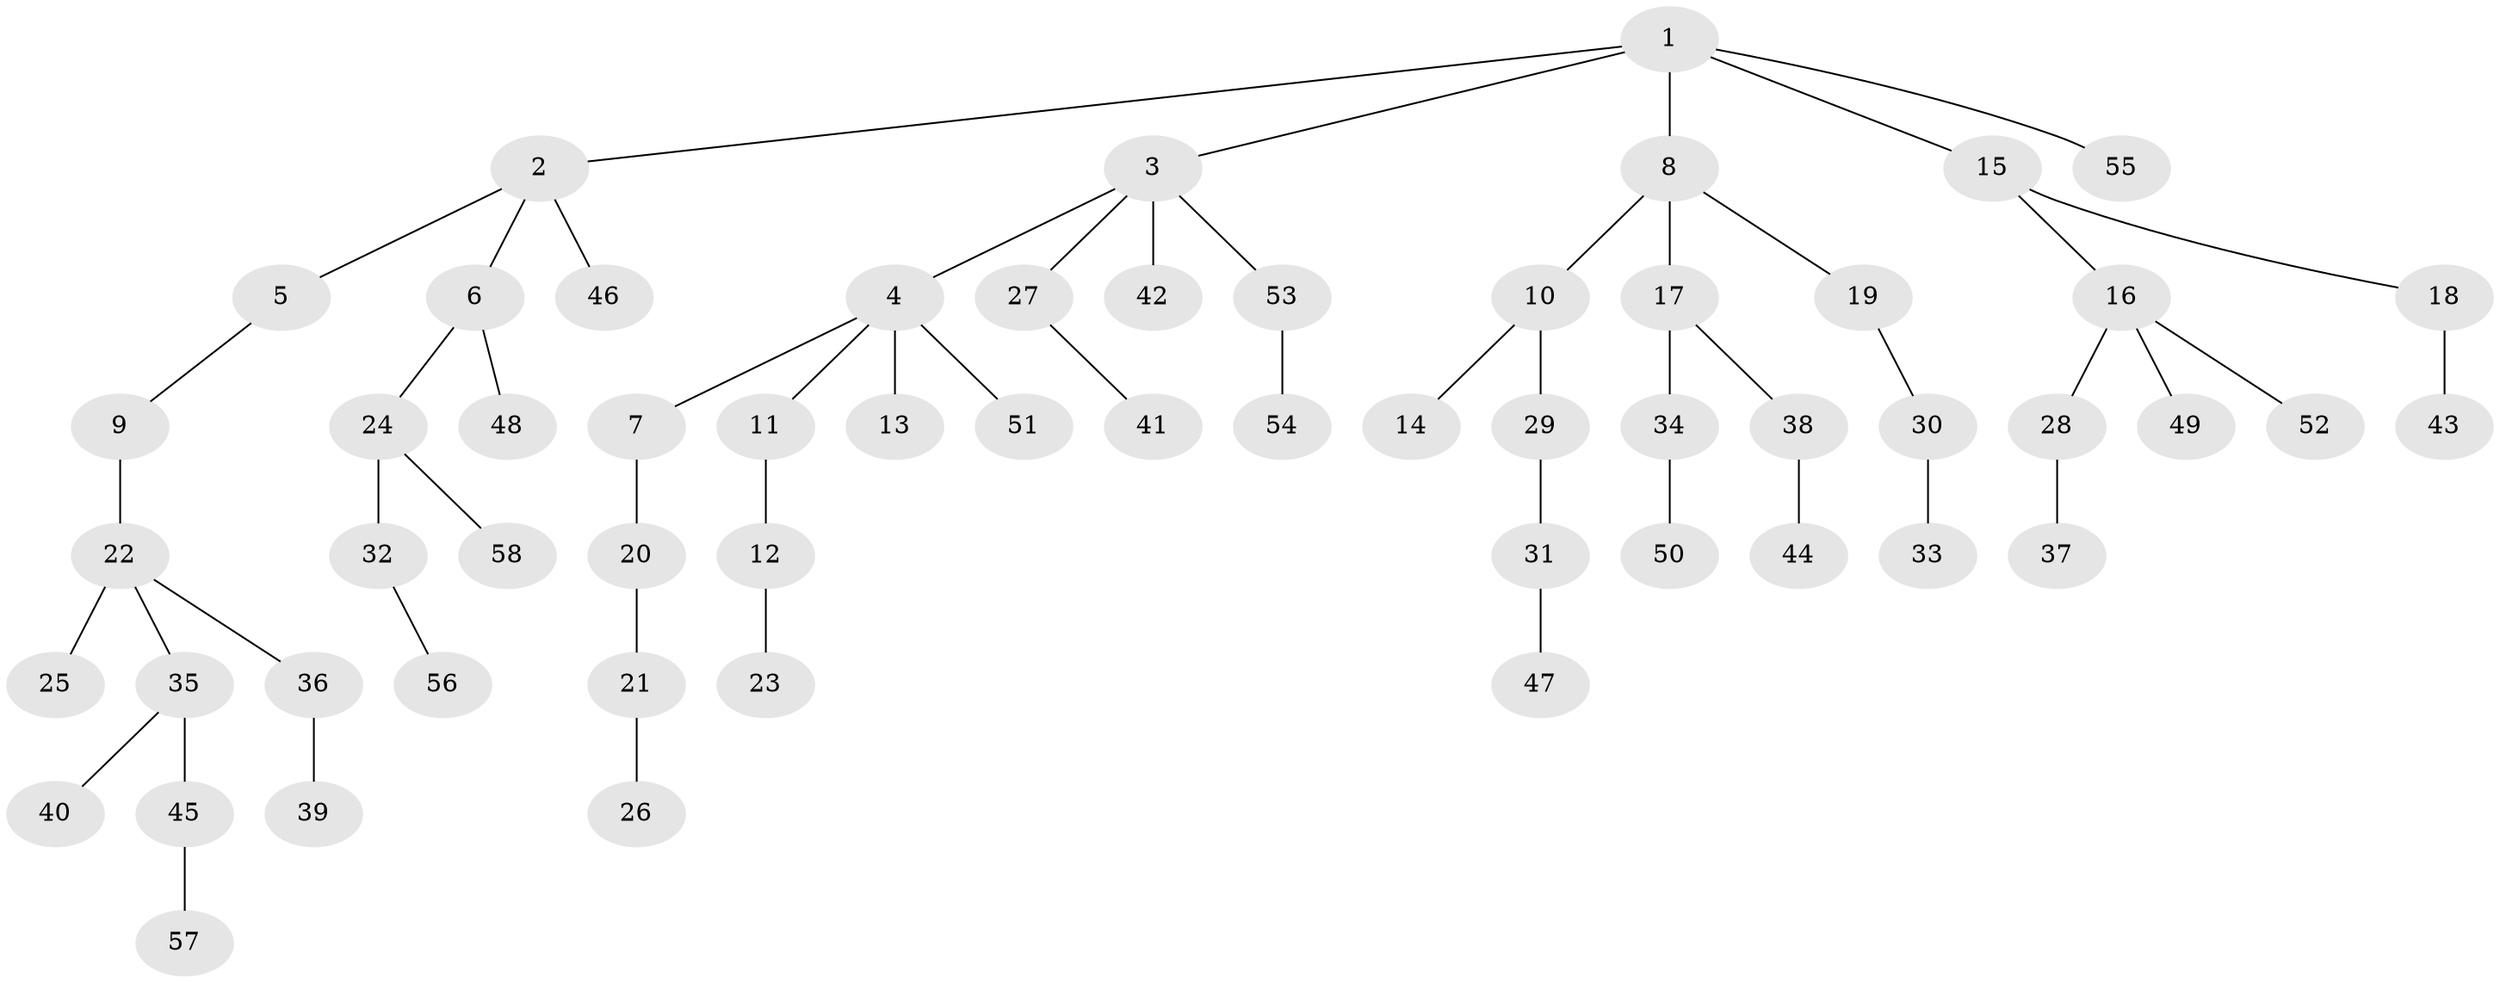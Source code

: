 // original degree distribution, {6: 0.02608695652173913, 5: 0.02608695652173913, 7: 0.008695652173913044, 2: 0.21739130434782608, 3: 0.14782608695652175, 1: 0.5130434782608696, 4: 0.06086956521739131}
// Generated by graph-tools (version 1.1) at 2025/36/03/09/25 02:36:59]
// undirected, 58 vertices, 57 edges
graph export_dot {
graph [start="1"]
  node [color=gray90,style=filled];
  1;
  2;
  3;
  4;
  5;
  6;
  7;
  8;
  9;
  10;
  11;
  12;
  13;
  14;
  15;
  16;
  17;
  18;
  19;
  20;
  21;
  22;
  23;
  24;
  25;
  26;
  27;
  28;
  29;
  30;
  31;
  32;
  33;
  34;
  35;
  36;
  37;
  38;
  39;
  40;
  41;
  42;
  43;
  44;
  45;
  46;
  47;
  48;
  49;
  50;
  51;
  52;
  53;
  54;
  55;
  56;
  57;
  58;
  1 -- 2 [weight=1.0];
  1 -- 3 [weight=1.0];
  1 -- 8 [weight=1.0];
  1 -- 15 [weight=1.0];
  1 -- 55 [weight=1.0];
  2 -- 5 [weight=1.0];
  2 -- 6 [weight=1.0];
  2 -- 46 [weight=1.0];
  3 -- 4 [weight=1.0];
  3 -- 27 [weight=1.0];
  3 -- 42 [weight=2.0];
  3 -- 53 [weight=1.0];
  4 -- 7 [weight=1.0];
  4 -- 11 [weight=1.0];
  4 -- 13 [weight=1.0];
  4 -- 51 [weight=1.0];
  5 -- 9 [weight=1.0];
  6 -- 24 [weight=1.0];
  6 -- 48 [weight=1.0];
  7 -- 20 [weight=1.0];
  8 -- 10 [weight=1.0];
  8 -- 17 [weight=1.0];
  8 -- 19 [weight=1.0];
  9 -- 22 [weight=1.0];
  10 -- 14 [weight=1.0];
  10 -- 29 [weight=1.0];
  11 -- 12 [weight=1.0];
  12 -- 23 [weight=2.0];
  15 -- 16 [weight=1.0];
  15 -- 18 [weight=1.0];
  16 -- 28 [weight=1.0];
  16 -- 49 [weight=1.0];
  16 -- 52 [weight=1.0];
  17 -- 34 [weight=2.0];
  17 -- 38 [weight=1.0];
  18 -- 43 [weight=2.0];
  19 -- 30 [weight=1.0];
  20 -- 21 [weight=1.0];
  21 -- 26 [weight=1.0];
  22 -- 25 [weight=3.0];
  22 -- 35 [weight=1.0];
  22 -- 36 [weight=1.0];
  24 -- 32 [weight=1.0];
  24 -- 58 [weight=1.0];
  27 -- 41 [weight=1.0];
  28 -- 37 [weight=1.0];
  29 -- 31 [weight=1.0];
  30 -- 33 [weight=1.0];
  31 -- 47 [weight=1.0];
  32 -- 56 [weight=1.0];
  34 -- 50 [weight=1.0];
  35 -- 40 [weight=1.0];
  35 -- 45 [weight=1.0];
  36 -- 39 [weight=1.0];
  38 -- 44 [weight=1.0];
  45 -- 57 [weight=1.0];
  53 -- 54 [weight=2.0];
}
